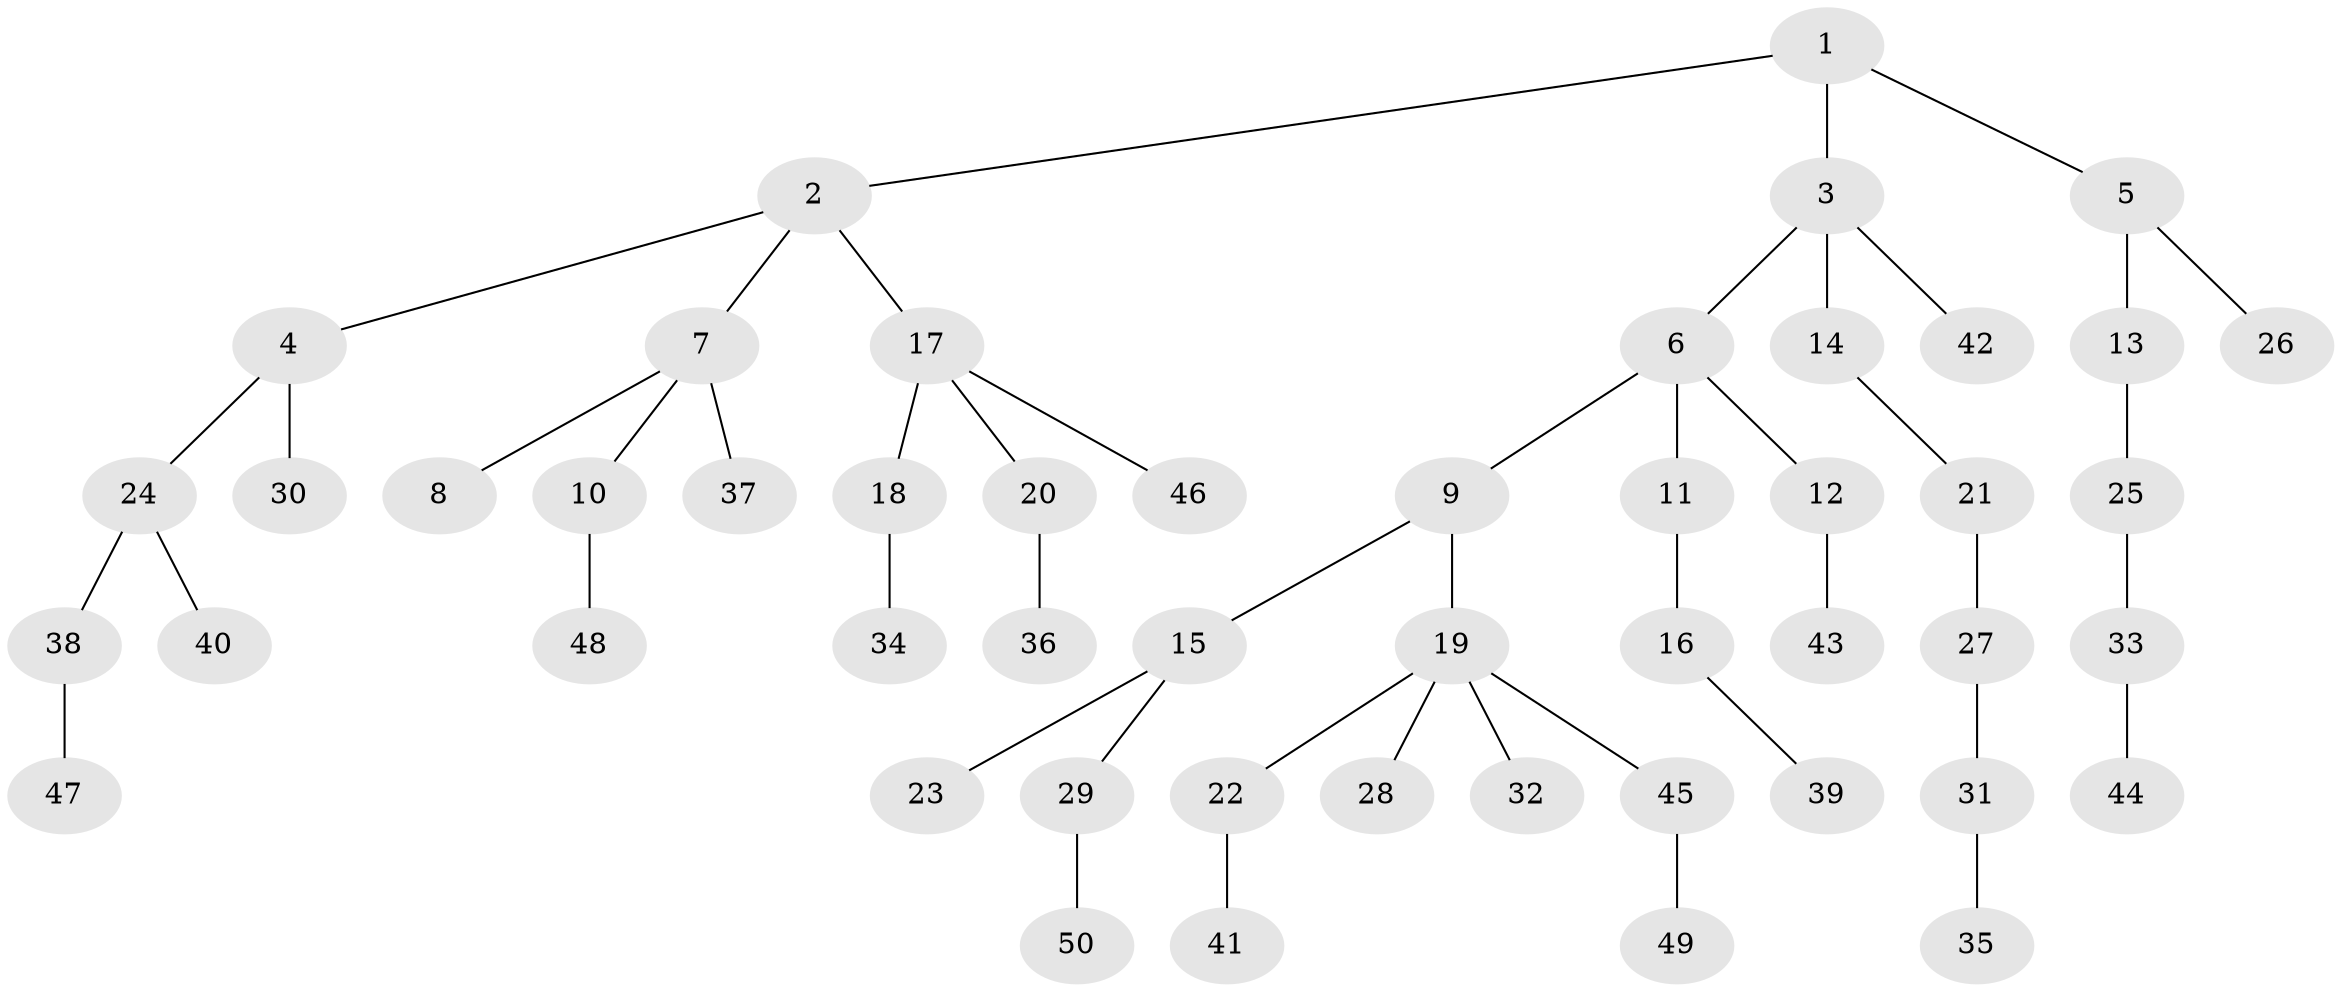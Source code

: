 // Generated by graph-tools (version 1.1) at 2025/53/03/09/25 04:53:49]
// undirected, 50 vertices, 49 edges
graph export_dot {
graph [start="1"]
  node [color=gray90,style=filled];
  1;
  2;
  3;
  4;
  5;
  6;
  7;
  8;
  9;
  10;
  11;
  12;
  13;
  14;
  15;
  16;
  17;
  18;
  19;
  20;
  21;
  22;
  23;
  24;
  25;
  26;
  27;
  28;
  29;
  30;
  31;
  32;
  33;
  34;
  35;
  36;
  37;
  38;
  39;
  40;
  41;
  42;
  43;
  44;
  45;
  46;
  47;
  48;
  49;
  50;
  1 -- 2;
  1 -- 3;
  1 -- 5;
  2 -- 4;
  2 -- 7;
  2 -- 17;
  3 -- 6;
  3 -- 14;
  3 -- 42;
  4 -- 24;
  4 -- 30;
  5 -- 13;
  5 -- 26;
  6 -- 9;
  6 -- 11;
  6 -- 12;
  7 -- 8;
  7 -- 10;
  7 -- 37;
  9 -- 15;
  9 -- 19;
  10 -- 48;
  11 -- 16;
  12 -- 43;
  13 -- 25;
  14 -- 21;
  15 -- 23;
  15 -- 29;
  16 -- 39;
  17 -- 18;
  17 -- 20;
  17 -- 46;
  18 -- 34;
  19 -- 22;
  19 -- 28;
  19 -- 32;
  19 -- 45;
  20 -- 36;
  21 -- 27;
  22 -- 41;
  24 -- 38;
  24 -- 40;
  25 -- 33;
  27 -- 31;
  29 -- 50;
  31 -- 35;
  33 -- 44;
  38 -- 47;
  45 -- 49;
}
